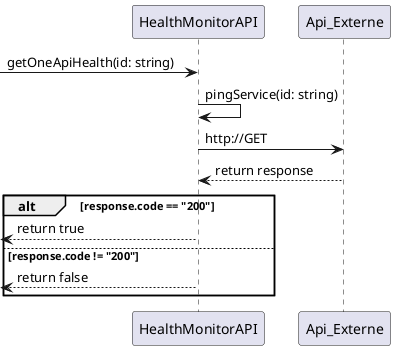 @startuml
participant HealthMonitorAPI as hm
participant Api_Externe as ae
-> hm : getOneApiHealth(id: string) 
hm -> hm : pingService(id: string) 
hm -> ae : http://GET
hm <-- ae : return response
alt response.code == "200"
    <-- hm : return true
else response.code != "200"
    <-- hm : return false
end
@enduml